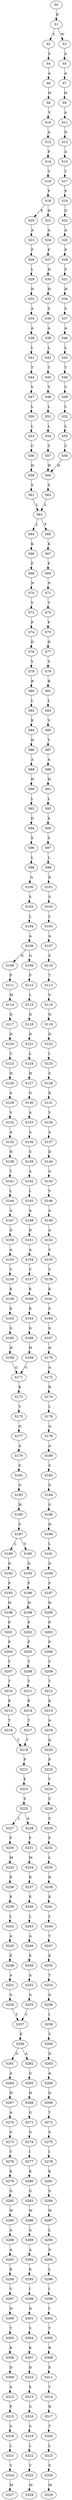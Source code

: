 strict digraph  {
	S0 -> S1 [ label = D ];
	S1 -> S2 [ label = L ];
	S1 -> S3 [ label = W ];
	S2 -> S4 [ label = S ];
	S3 -> S5 [ label = A ];
	S4 -> S6 [ label = A ];
	S5 -> S7 [ label = A ];
	S6 -> S8 [ label = H ];
	S7 -> S9 [ label = H ];
	S8 -> S10 [ label = V ];
	S9 -> S11 [ label = A ];
	S10 -> S12 [ label = A ];
	S11 -> S13 [ label = D ];
	S12 -> S14 [ label = P ];
	S13 -> S15 [ label = A ];
	S14 -> S16 [ label = T ];
	S15 -> S17 [ label = T ];
	S16 -> S18 [ label = F ];
	S17 -> S19 [ label = F ];
	S18 -> S20 [ label = E ];
	S18 -> S21 [ label = D ];
	S19 -> S22 [ label = D ];
	S20 -> S23 [ label = A ];
	S21 -> S24 [ label = A ];
	S22 -> S25 [ label = A ];
	S23 -> S26 [ label = P ];
	S24 -> S27 [ label = P ];
	S25 -> S28 [ label = P ];
	S26 -> S29 [ label = L ];
	S27 -> S30 [ label = H ];
	S28 -> S31 [ label = F ];
	S29 -> S32 [ label = H ];
	S30 -> S33 [ label = H ];
	S31 -> S34 [ label = H ];
	S32 -> S35 [ label = A ];
	S33 -> S36 [ label = S ];
	S34 -> S37 [ label = S ];
	S35 -> S38 [ label = A ];
	S36 -> S39 [ label = A ];
	S37 -> S40 [ label = A ];
	S38 -> S41 [ label = L ];
	S39 -> S42 [ label = L ];
	S40 -> S43 [ label = L ];
	S41 -> S44 [ label = T ];
	S42 -> S45 [ label = T ];
	S43 -> S46 [ label = T ];
	S44 -> S47 [ label = V ];
	S45 -> S48 [ label = V ];
	S46 -> S49 [ label = V ];
	S47 -> S50 [ label = L ];
	S48 -> S51 [ label = L ];
	S49 -> S52 [ label = L ];
	S50 -> S53 [ label = L ];
	S51 -> S54 [ label = L ];
	S52 -> S55 [ label = L ];
	S53 -> S56 [ label = C ];
	S54 -> S57 [ label = C ];
	S55 -> S58 [ label = C ];
	S56 -> S59 [ label = H ];
	S57 -> S60 [ label = H ];
	S58 -> S60 [ label = H ];
	S59 -> S61 [ label = S ];
	S60 -> S62 [ label = S ];
	S61 -> S63 [ label = L ];
	S62 -> S63 [ label = L ];
	S63 -> S64 [ label = L ];
	S63 -> S65 [ label = F ];
	S64 -> S66 [ label = K ];
	S65 -> S67 [ label = K ];
	S66 -> S68 [ label = F ];
	S67 -> S69 [ label = F ];
	S68 -> S70 [ label = N ];
	S69 -> S71 [ label = N ];
	S70 -> S72 [ label = V ];
	S71 -> S73 [ label = V ];
	S72 -> S74 [ label = P ];
	S73 -> S75 [ label = P ];
	S74 -> S76 [ label = D ];
	S75 -> S77 [ label = D ];
	S76 -> S78 [ label = V ];
	S77 -> S79 [ label = V ];
	S78 -> S80 [ label = R ];
	S79 -> S81 [ label = R ];
	S80 -> S82 [ label = L ];
	S81 -> S83 [ label = L ];
	S82 -> S84 [ label = K ];
	S83 -> S85 [ label = V ];
	S84 -> S86 [ label = H ];
	S85 -> S87 [ label = Y ];
	S86 -> S88 [ label = A ];
	S87 -> S89 [ label = A ];
	S88 -> S90 [ label = H ];
	S89 -> S91 [ label = H ];
	S90 -> S92 [ label = L ];
	S91 -> S93 [ label = L ];
	S92 -> S94 [ label = D ];
	S93 -> S95 [ label = E ];
	S94 -> S96 [ label = S ];
	S95 -> S97 [ label = S ];
	S96 -> S98 [ label = L ];
	S97 -> S99 [ label = L ];
	S98 -> S100 [ label = A ];
	S99 -> S101 [ label = K ];
	S100 -> S102 [ label = S ];
	S101 -> S103 [ label = S ];
	S102 -> S104 [ label = L ];
	S103 -> S105 [ label = L ];
	S104 -> S106 [ label = A ];
	S105 -> S107 [ label = A ];
	S106 -> S108 [ label = N ];
	S106 -> S109 [ label = G ];
	S107 -> S110 [ label = S ];
	S108 -> S111 [ label = P ];
	S109 -> S112 [ label = P ];
	S110 -> S113 [ label = T ];
	S111 -> S114 [ label = M ];
	S112 -> S115 [ label = L ];
	S113 -> S116 [ label = V ];
	S114 -> S117 [ label = D ];
	S115 -> S118 [ label = D ];
	S116 -> S119 [ label = N ];
	S117 -> S120 [ label = D ];
	S118 -> S121 [ label = D ];
	S119 -> S122 [ label = D ];
	S120 -> S123 [ label = V ];
	S121 -> S124 [ label = L ];
	S122 -> S125 [ label = I ];
	S123 -> S126 [ label = H ];
	S124 -> S127 [ label = H ];
	S125 -> S128 [ label = S ];
	S126 -> S129 [ label = A ];
	S127 -> S130 [ label = G ];
	S128 -> S131 [ label = K ];
	S129 -> S132 [ label = V ];
	S130 -> S133 [ label = A ];
	S131 -> S134 [ label = V ];
	S132 -> S135 [ label = A ];
	S133 -> S136 [ label = A ];
	S134 -> S137 [ label = A ];
	S135 -> S138 [ label = N ];
	S136 -> S139 [ label = S ];
	S137 -> S140 [ label = D ];
	S138 -> S141 [ label = T ];
	S139 -> S142 [ label = A ];
	S140 -> S143 [ label = G ];
	S141 -> S144 [ label = L ];
	S142 -> S145 [ label = L ];
	S143 -> S146 [ label = V ];
	S144 -> S147 [ label = A ];
	S145 -> S148 [ label = A ];
	S146 -> S149 [ label = A ];
	S147 -> S150 [ label = D ];
	S148 -> S151 [ label = D ];
	S149 -> S152 [ label = A ];
	S150 -> S153 [ label = A ];
	S151 -> S154 [ label = A ];
	S152 -> S155 [ label = V ];
	S153 -> S156 [ label = V ];
	S154 -> S157 [ label = V ];
	S155 -> S158 [ label = V ];
	S156 -> S159 [ label = K ];
	S157 -> S160 [ label = K ];
	S158 -> S161 [ label = K ];
	S159 -> S162 [ label = K ];
	S160 -> S163 [ label = K ];
	S161 -> S164 [ label = S ];
	S162 -> S165 [ label = G ];
	S163 -> S166 [ label = G ];
	S164 -> S167 [ label = G ];
	S165 -> S168 [ label = H ];
	S166 -> S169 [ label = H ];
	S167 -> S170 [ label = H ];
	S168 -> S171 [ label = G ];
	S169 -> S171 [ label = G ];
	S170 -> S172 [ label = A ];
	S171 -> S173 [ label = K ];
	S172 -> S174 [ label = R ];
	S173 -> S175 [ label = V ];
	S174 -> S176 [ label = L ];
	S175 -> S177 [ label = Q ];
	S176 -> S178 [ label = Q ];
	S177 -> S179 [ label = A ];
	S178 -> S180 [ label = A ];
	S179 -> S181 [ label = S ];
	S180 -> S182 [ label = S ];
	S181 -> S183 [ label = G ];
	S182 -> S184 [ label = G ];
	S183 -> S185 [ label = H ];
	S184 -> S186 [ label = S ];
	S185 -> S187 [ label = S ];
	S186 -> S188 [ label = H ];
	S187 -> S189 [ label = L ];
	S187 -> S190 [ label = V ];
	S188 -> S191 [ label = L ];
	S189 -> S192 [ label = D ];
	S190 -> S193 [ label = D ];
	S191 -> S194 [ label = D ];
	S192 -> S195 [ label = F ];
	S193 -> S196 [ label = F ];
	S194 -> S197 [ label = F ];
	S195 -> S198 [ label = H ];
	S196 -> S199 [ label = H ];
	S197 -> S200 [ label = H ];
	S198 -> S201 [ label = P ];
	S199 -> S202 [ label = P ];
	S200 -> S203 [ label = P ];
	S201 -> S204 [ label = F ];
	S202 -> S205 [ label = F ];
	S203 -> S206 [ label = F ];
	S204 -> S207 [ label = Y ];
	S205 -> S208 [ label = Y ];
	S206 -> S209 [ label = Y ];
	S207 -> S210 [ label = T ];
	S208 -> S211 [ label = T ];
	S209 -> S212 [ label = T ];
	S210 -> S213 [ label = K ];
	S211 -> S214 [ label = K ];
	S212 -> S215 [ label = K ];
	S213 -> S216 [ label = T ];
	S214 -> S217 [ label = T ];
	S215 -> S218 [ label = A ];
	S216 -> S219 [ label = T ];
	S217 -> S219 [ label = T ];
	S218 -> S220 [ label = Q ];
	S219 -> S221 [ label = P ];
	S220 -> S222 [ label = P ];
	S221 -> S223 [ label = F ];
	S222 -> S224 [ label = Y ];
	S223 -> S225 [ label = S ];
	S224 -> S226 [ label = C ];
	S225 -> S227 [ label = L ];
	S225 -> S228 [ label = A ];
	S226 -> S229 [ label = S ];
	S227 -> S230 [ label = F ];
	S228 -> S231 [ label = F ];
	S229 -> S232 [ label = F ];
	S230 -> S233 [ label = M ];
	S231 -> S234 [ label = M ];
	S232 -> S235 [ label = L ];
	S233 -> S236 [ label = R ];
	S234 -> S237 [ label = R ];
	S235 -> S238 [ label = R ];
	S236 -> S239 [ label = E ];
	S237 -> S240 [ label = E ];
	S238 -> S241 [ label = E ];
	S239 -> S242 [ label = L ];
	S240 -> S243 [ label = L ];
	S241 -> S244 [ label = L ];
	S242 -> S245 [ label = A ];
	S243 -> S246 [ label = A ];
	S244 -> S247 [ label = T ];
	S245 -> S248 [ label = E ];
	S246 -> S249 [ label = E ];
	S247 -> S250 [ label = E ];
	S248 -> S251 [ label = A ];
	S249 -> S252 [ label = A ];
	S250 -> S253 [ label = T ];
	S251 -> S254 [ label = G ];
	S252 -> S255 [ label = G ];
	S253 -> S256 [ label = G ];
	S254 -> S257 [ label = Y ];
	S255 -> S257 [ label = Y ];
	S256 -> S258 [ label = I ];
	S257 -> S259 [ label = E ];
	S258 -> S260 [ label = V ];
	S259 -> S261 [ label = G ];
	S259 -> S262 [ label = A ];
	S260 -> S263 [ label = D ];
	S261 -> S264 [ label = A ];
	S262 -> S265 [ label = G ];
	S263 -> S266 [ label = A ];
	S264 -> S267 [ label = H ];
	S265 -> S268 [ label = H ];
	S266 -> S269 [ label = Q ];
	S267 -> S270 [ label = A ];
	S268 -> S271 [ label = G ];
	S269 -> S272 [ label = T ];
	S270 -> S273 [ label = G ];
	S271 -> S274 [ label = G ];
	S272 -> S275 [ label = S ];
	S273 -> S276 [ label = V ];
	S274 -> S277 [ label = I ];
	S275 -> S278 [ label = I ];
	S276 -> S279 [ label = K ];
	S277 -> S280 [ label = K ];
	S278 -> S281 [ label = K ];
	S279 -> S282 [ label = G ];
	S280 -> S283 [ label = G ];
	S281 -> S284 [ label = S ];
	S282 -> S285 [ label = W ];
	S283 -> S286 [ label = W ];
	S284 -> S287 [ label = W ];
	S285 -> S288 [ label = A ];
	S286 -> S289 [ label = A ];
	S287 -> S290 [ label = L ];
	S288 -> S291 [ label = A ];
	S289 -> S292 [ label = A ];
	S290 -> S293 [ label = S ];
	S291 -> S294 [ label = K ];
	S292 -> S295 [ label = K ];
	S293 -> S296 [ label = L ];
	S294 -> S297 [ label = V ];
	S295 -> S298 [ label = I ];
	S296 -> S299 [ label = I ];
	S297 -> S300 [ label = N ];
	S298 -> S301 [ label = N ];
	S299 -> S302 [ label = I ];
	S300 -> S303 [ label = T ];
	S301 -> S304 [ label = S ];
	S302 -> S305 [ label = T ];
	S303 -> S306 [ label = K ];
	S304 -> S307 [ label = K ];
	S305 -> S308 [ label = R ];
	S306 -> S309 [ label = D ];
	S307 -> S310 [ label = D ];
	S308 -> S311 [ label = E ];
	S309 -> S312 [ label = A ];
	S310 -> S313 [ label = E ];
	S311 -> S314 [ label = T ];
	S312 -> S315 [ label = P ];
	S313 -> S316 [ label = G ];
	S314 -> S317 [ label = R ];
	S315 -> S318 [ label = S ];
	S316 -> S319 [ label = S ];
	S317 -> S320 [ label = T ];
	S318 -> S321 [ label = L ];
	S319 -> S322 [ label = L ];
	S320 -> S323 [ label = L ];
	S321 -> S324 [ label = V ];
	S322 -> S325 [ label = V ];
	S323 -> S326 [ label = S ];
	S324 -> S327 [ label = M ];
	S325 -> S328 [ label = M ];
	S326 -> S329 [ label = M ];
}
